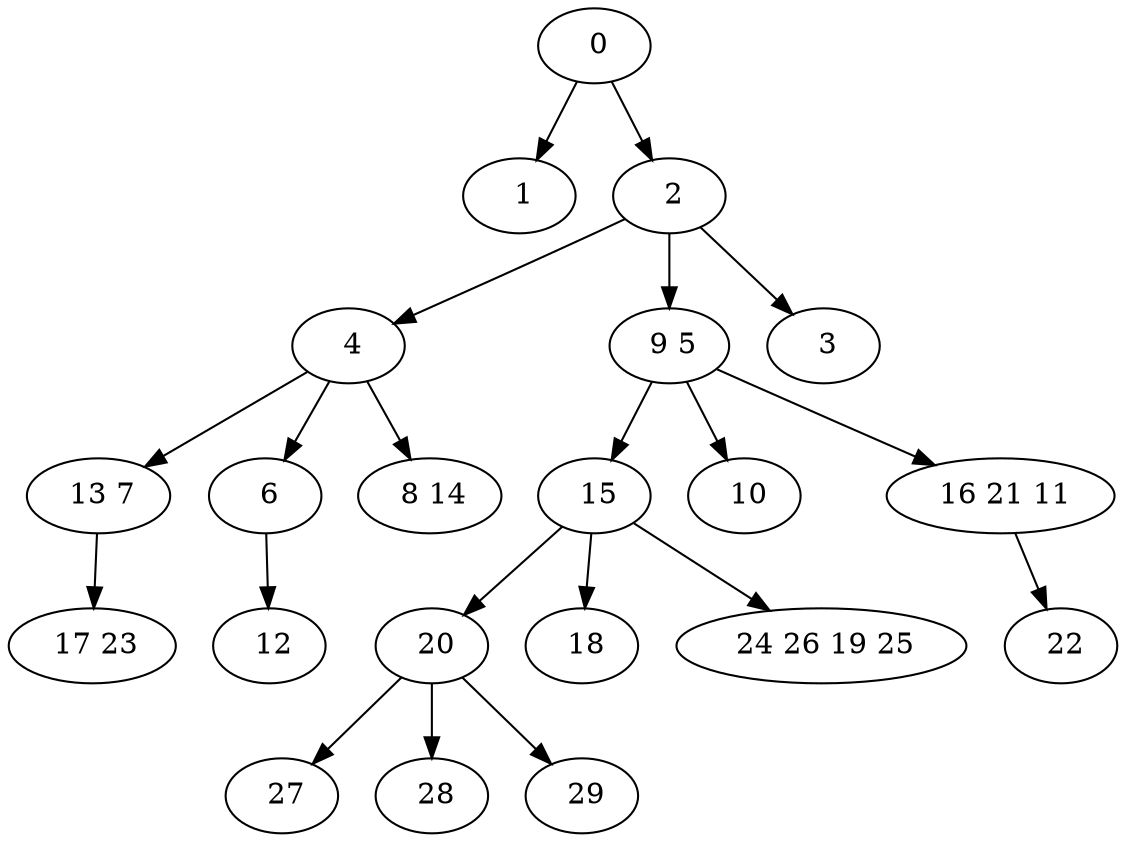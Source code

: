 digraph mytree {
" 0" -> " 1";
" 0" -> " 2";
" 1";
" 2" -> " 4";
" 2" -> " 9 5";
" 2" -> " 3";
" 13 7" -> " 17 23";
" 4" -> " 13 7";
" 4" -> " 6";
" 4" -> " 8 14";
" 9 5" -> " 15";
" 9 5" -> " 10";
" 9 5" -> " 16 21 11";
" 15" -> " 20";
" 15" -> " 18";
" 15" -> " 24 26 19 25";
" 6" -> " 12";
" 8 14";
" 12";
" 20" -> " 27";
" 20" -> " 28";
" 20" -> " 29";
" 27";
" 28";
" 17 23";
" 29";
" 3";
" 10";
" 16 21 11" -> " 22";
" 22";
" 18";
" 24 26 19 25";
}
